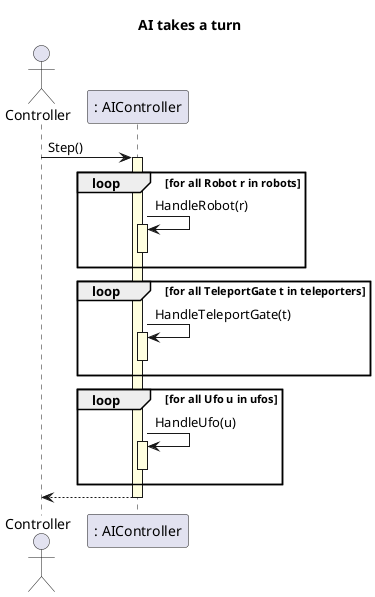 @startuml
skinparam SequenceLifeLineBackgroundColor LightYellow

title "AI takes a turn"

actor Controller as CTR
participant ": AIController" as aiController

CTR -> aiController ++ : Step()

loop for all Robot r in robots

    aiController -> aiController ++ : HandleRobot(r)
    deactivate aiController

end

loop for all TeleportGate t in teleporters

    aiController -> aiController ++ : HandleTeleportGate(t)
    deactivate aiController

end

loop for all Ufo u in ufos

    aiController -> aiController ++ : HandleUfo(u)
    deactivate aiController

end

aiController --> CTR --

@enduml